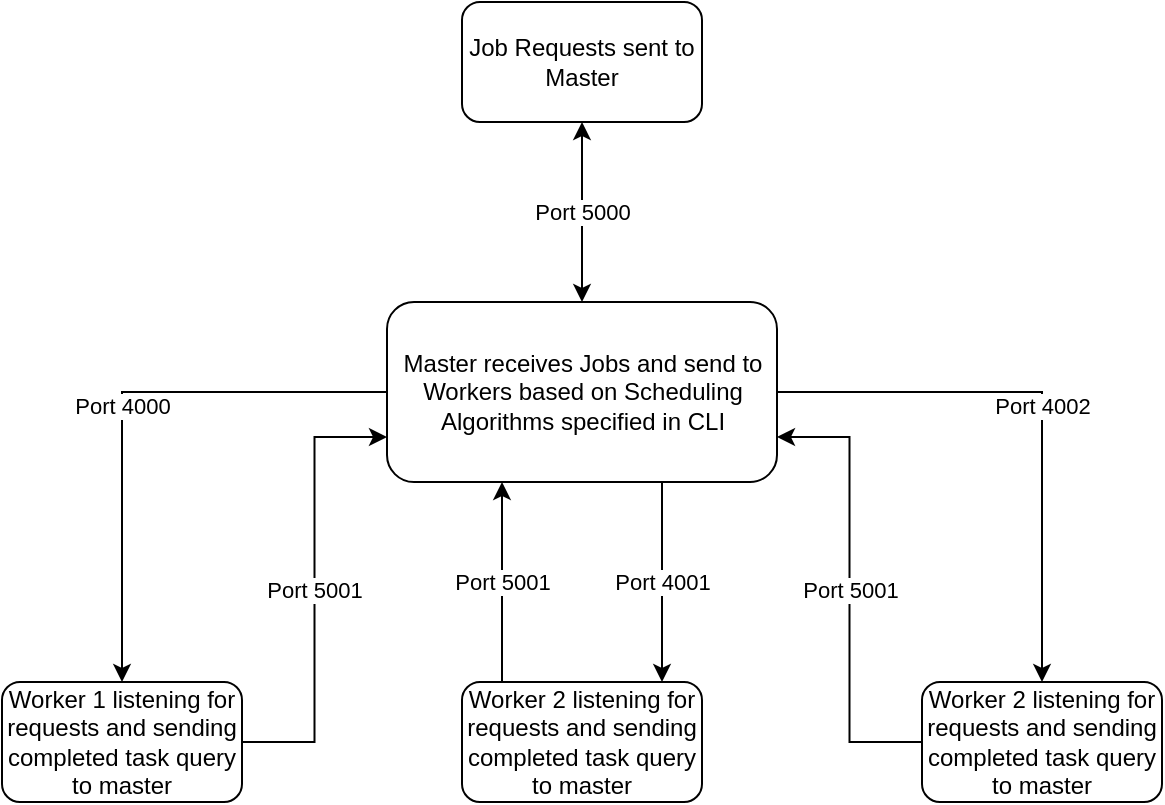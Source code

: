 <mxfile version="13.8.0" type="github">
  <diagram id="xkom0pLBFz9fthWtHomp" name="Page-1">
    <mxGraphModel dx="1038" dy="585" grid="1" gridSize="10" guides="1" tooltips="1" connect="1" arrows="1" fold="1" page="1" pageScale="1" pageWidth="850" pageHeight="1100" math="0" shadow="0">
      <root>
        <mxCell id="0" />
        <mxCell id="1" parent="0" />
        <mxCell id="eUm8en-gwWZ5ey0Eiw9p-10" value="Port 5000" style="edgeStyle=orthogonalEdgeStyle;rounded=0;orthogonalLoop=1;jettySize=auto;html=1;entryX=0.5;entryY=0;entryDx=0;entryDy=0;startArrow=classic;startFill=1;" edge="1" parent="1" source="eUm8en-gwWZ5ey0Eiw9p-1" target="eUm8en-gwWZ5ey0Eiw9p-2">
          <mxGeometry relative="1" as="geometry" />
        </mxCell>
        <mxCell id="eUm8en-gwWZ5ey0Eiw9p-1" value="&lt;div&gt;Job Requests sent to Master&lt;br&gt;&lt;/div&gt;" style="rounded=1;whiteSpace=wrap;html=1;" vertex="1" parent="1">
          <mxGeometry x="360" y="170" width="120" height="60" as="geometry" />
        </mxCell>
        <mxCell id="eUm8en-gwWZ5ey0Eiw9p-7" value="Port 4000" style="edgeStyle=orthogonalEdgeStyle;rounded=0;orthogonalLoop=1;jettySize=auto;html=1;entryX=0.5;entryY=0;entryDx=0;entryDy=0;" edge="1" parent="1" source="eUm8en-gwWZ5ey0Eiw9p-2" target="eUm8en-gwWZ5ey0Eiw9p-3">
          <mxGeometry relative="1" as="geometry" />
        </mxCell>
        <mxCell id="eUm8en-gwWZ5ey0Eiw9p-9" value="Port 4002" style="edgeStyle=orthogonalEdgeStyle;rounded=0;orthogonalLoop=1;jettySize=auto;html=1;entryX=0.5;entryY=0;entryDx=0;entryDy=0;" edge="1" parent="1" source="eUm8en-gwWZ5ey0Eiw9p-2" target="eUm8en-gwWZ5ey0Eiw9p-5">
          <mxGeometry relative="1" as="geometry" />
        </mxCell>
        <mxCell id="eUm8en-gwWZ5ey0Eiw9p-11" value="Port 4001" style="edgeStyle=orthogonalEdgeStyle;rounded=0;orthogonalLoop=1;jettySize=auto;html=1;" edge="1" parent="1" source="eUm8en-gwWZ5ey0Eiw9p-2" target="eUm8en-gwWZ5ey0Eiw9p-4">
          <mxGeometry relative="1" as="geometry">
            <Array as="points">
              <mxPoint x="460" y="440" />
              <mxPoint x="460" y="440" />
            </Array>
          </mxGeometry>
        </mxCell>
        <mxCell id="eUm8en-gwWZ5ey0Eiw9p-2" value="Master receives Jobs and send to Workers based on Scheduling Algorithms specified in CLI" style="rounded=1;whiteSpace=wrap;html=1;" vertex="1" parent="1">
          <mxGeometry x="322.5" y="320" width="195" height="90" as="geometry" />
        </mxCell>
        <mxCell id="eUm8en-gwWZ5ey0Eiw9p-15" value="Port 5001" style="edgeStyle=orthogonalEdgeStyle;rounded=0;orthogonalLoop=1;jettySize=auto;html=1;entryX=0;entryY=0.75;entryDx=0;entryDy=0;startArrow=none;startFill=0;" edge="1" parent="1" source="eUm8en-gwWZ5ey0Eiw9p-3" target="eUm8en-gwWZ5ey0Eiw9p-2">
          <mxGeometry relative="1" as="geometry" />
        </mxCell>
        <mxCell id="eUm8en-gwWZ5ey0Eiw9p-3" value="Worker 1 listening for requests and sending completed task query to master" style="rounded=1;whiteSpace=wrap;html=1;" vertex="1" parent="1">
          <mxGeometry x="130" y="510" width="120" height="60" as="geometry" />
        </mxCell>
        <mxCell id="eUm8en-gwWZ5ey0Eiw9p-21" value="Port 5001" style="edgeStyle=orthogonalEdgeStyle;rounded=0;orthogonalLoop=1;jettySize=auto;html=1;startArrow=none;startFill=0;" edge="1" parent="1" source="eUm8en-gwWZ5ey0Eiw9p-4">
          <mxGeometry relative="1" as="geometry">
            <mxPoint x="380" y="410" as="targetPoint" />
            <Array as="points">
              <mxPoint x="380" y="410" />
            </Array>
          </mxGeometry>
        </mxCell>
        <mxCell id="eUm8en-gwWZ5ey0Eiw9p-4" value="Worker 2 listening for requests and sending completed task query to master" style="rounded=1;whiteSpace=wrap;html=1;" vertex="1" parent="1">
          <mxGeometry x="360" y="510" width="120" height="60" as="geometry" />
        </mxCell>
        <mxCell id="eUm8en-gwWZ5ey0Eiw9p-16" value="Port 5001" style="edgeStyle=orthogonalEdgeStyle;rounded=0;orthogonalLoop=1;jettySize=auto;html=1;entryX=1;entryY=0.75;entryDx=0;entryDy=0;startArrow=none;startFill=0;" edge="1" parent="1" source="eUm8en-gwWZ5ey0Eiw9p-5" target="eUm8en-gwWZ5ey0Eiw9p-2">
          <mxGeometry relative="1" as="geometry" />
        </mxCell>
        <mxCell id="eUm8en-gwWZ5ey0Eiw9p-5" value="Worker 2 listening for requests and sending completed task query to master" style="rounded=1;whiteSpace=wrap;html=1;" vertex="1" parent="1">
          <mxGeometry x="590" y="510" width="120" height="60" as="geometry" />
        </mxCell>
      </root>
    </mxGraphModel>
  </diagram>
</mxfile>
